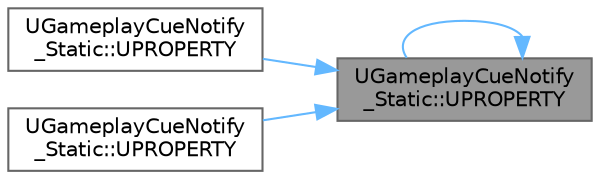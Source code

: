 digraph "UGameplayCueNotify_Static::UPROPERTY"
{
 // INTERACTIVE_SVG=YES
 // LATEX_PDF_SIZE
  bgcolor="transparent";
  edge [fontname=Helvetica,fontsize=10,labelfontname=Helvetica,labelfontsize=10];
  node [fontname=Helvetica,fontsize=10,shape=box,height=0.2,width=0.4];
  rankdir="RL";
  Node1 [id="Node000001",label="UGameplayCueNotify\l_Static::UPROPERTY",height=0.2,width=0.4,color="gray40", fillcolor="grey60", style="filled", fontcolor="black",tooltip="Tag this notify is activated by."];
  Node1 -> Node2 [id="edge1_Node000001_Node000002",dir="back",color="steelblue1",style="solid",tooltip=" "];
  Node2 [id="Node000002",label="UGameplayCueNotify\l_Static::UPROPERTY",height=0.2,width=0.4,color="grey40", fillcolor="white", style="filled",URL="$d0/d58/classUGameplayCueNotify__Static.html#a194de9a38ba0b1a5676a3962f626a7c9",tooltip="Does this Cue override other cues, or is it called in addition to them?"];
  Node1 -> Node3 [id="edge2_Node000001_Node000003",dir="back",color="steelblue1",style="solid",tooltip=" "];
  Node3 [id="Node000003",label="UGameplayCueNotify\l_Static::UPROPERTY",height=0.2,width=0.4,color="grey40", fillcolor="white", style="filled",URL="$d0/d58/classUGameplayCueNotify__Static.html#ac9835a28063e32a300da6fdb49562815",tooltip="Mirrors GameplayCueTag in order to be asset registry searchable."];
  Node1 -> Node1 [id="edge3_Node000001_Node000001",dir="back",color="steelblue1",style="solid",tooltip=" "];
}
